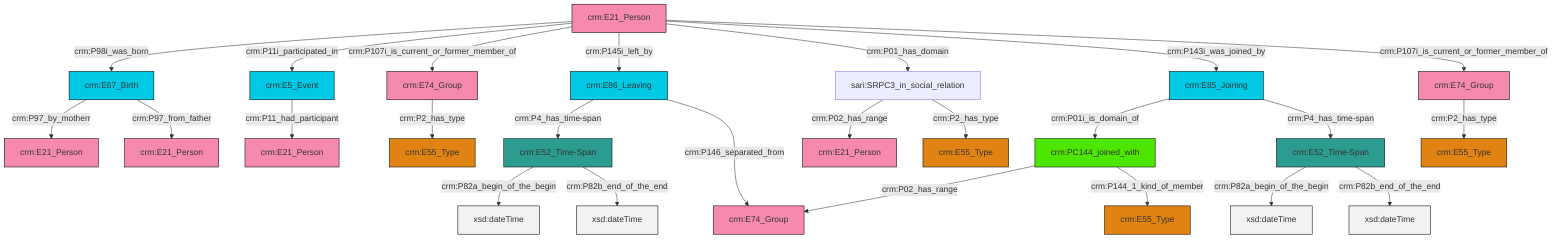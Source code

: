 graph TD
classDef Literal fill:#f2f2f2,stroke:#000000;
classDef CRM_Entity fill:#FFFFFF,stroke:#000000;
classDef Temporal_Entity fill:#00C9E6, stroke:#000000;
classDef Type fill:#E18312, stroke:#000000;
classDef Time-Span fill:#2C9C91, stroke:#000000;
classDef Appellation fill:#FFEB7F, stroke:#000000;
classDef Place fill:#008836, stroke:#000000;
classDef Persistent_Item fill:#B266B2, stroke:#000000;
classDef Conceptual_Object fill:#FFD700, stroke:#000000;
classDef Physical_Thing fill:#D2B48C, stroke:#000000;
classDef Actor fill:#f58aad, stroke:#000000;
classDef PC_Classes fill:#4ce600, stroke:#000000;
classDef Multi fill:#cccccc,stroke:#000000;

0["crm:E67_Birth"]:::Temporal_Entity -->|crm:P97_by_motherr| 1["crm:E21_Person"]:::Actor
4["crm:E21_Person"]:::Actor -->|crm:P98i_was_born| 0["crm:E67_Birth"]:::Temporal_Entity
4["crm:E21_Person"]:::Actor -->|crm:P11i_participated_in| 5["crm:E5_Event"]:::Temporal_Entity
6["crm:E52_Time-Span"]:::Time-Span -->|crm:P82a_begin_of_the_begin| 7[xsd:dateTime]:::Literal
12["crm:E85_Joining"]:::Temporal_Entity -->|crm:P01i_is_domain_of| 13["crm:PC144_joined_with"]:::PC_Classes
17["crm:E86_Leaving"]:::Temporal_Entity -->|crm:P4_has_time-span| 15["crm:E52_Time-Span"]:::Time-Span
15["crm:E52_Time-Span"]:::Time-Span -->|crm:P82a_begin_of_the_begin| 18[xsd:dateTime]:::Literal
4["crm:E21_Person"]:::Actor -->|crm:P107i_is_current_or_former_member_of| 19["crm:E74_Group"]:::Actor
15["crm:E52_Time-Span"]:::Time-Span -->|crm:P82b_end_of_the_end| 21[xsd:dateTime]:::Literal
6["crm:E52_Time-Span"]:::Time-Span -->|crm:P82b_end_of_the_end| 22[xsd:dateTime]:::Literal
4["crm:E21_Person"]:::Actor -->|crm:P145i_left_by| 17["crm:E86_Leaving"]:::Temporal_Entity
17["crm:E86_Leaving"]:::Temporal_Entity -->|crm:P146_separated_from| 26["crm:E74_Group"]:::Actor
4["crm:E21_Person"]:::Actor -->|crm:P01_has_domain| 2["sari:SRPC3_in_social_relation"]:::Default
19["crm:E74_Group"]:::Actor -->|crm:P2_has_type| 28["crm:E55_Type"]:::Type
13["crm:PC144_joined_with"]:::PC_Classes -->|crm:P02_has_range| 26["crm:E74_Group"]:::Actor
2["sari:SRPC3_in_social_relation"]:::Default -->|crm:P02_has_range| 29["crm:E21_Person"]:::Actor
5["crm:E5_Event"]:::Temporal_Entity -->|crm:P11_had_participant| 24["crm:E21_Person"]:::Actor
2["sari:SRPC3_in_social_relation"]:::Default -->|crm:P2_has_type| 31["crm:E55_Type"]:::Type
0["crm:E67_Birth"]:::Temporal_Entity -->|crm:P97_from_father| 10["crm:E21_Person"]:::Actor
40["crm:E74_Group"]:::Actor -->|crm:P2_has_type| 33["crm:E55_Type"]:::Type
4["crm:E21_Person"]:::Actor -->|crm:P143i_was_joined_by| 12["crm:E85_Joining"]:::Temporal_Entity
12["crm:E85_Joining"]:::Temporal_Entity -->|crm:P4_has_time-span| 6["crm:E52_Time-Span"]:::Time-Span
13["crm:PC144_joined_with"]:::PC_Classes -->|crm:P144_1_kind_of_member| 8["crm:E55_Type"]:::Type
4["crm:E21_Person"]:::Actor -->|crm:P107i_is_current_or_former_member_of| 40["crm:E74_Group"]:::Actor
